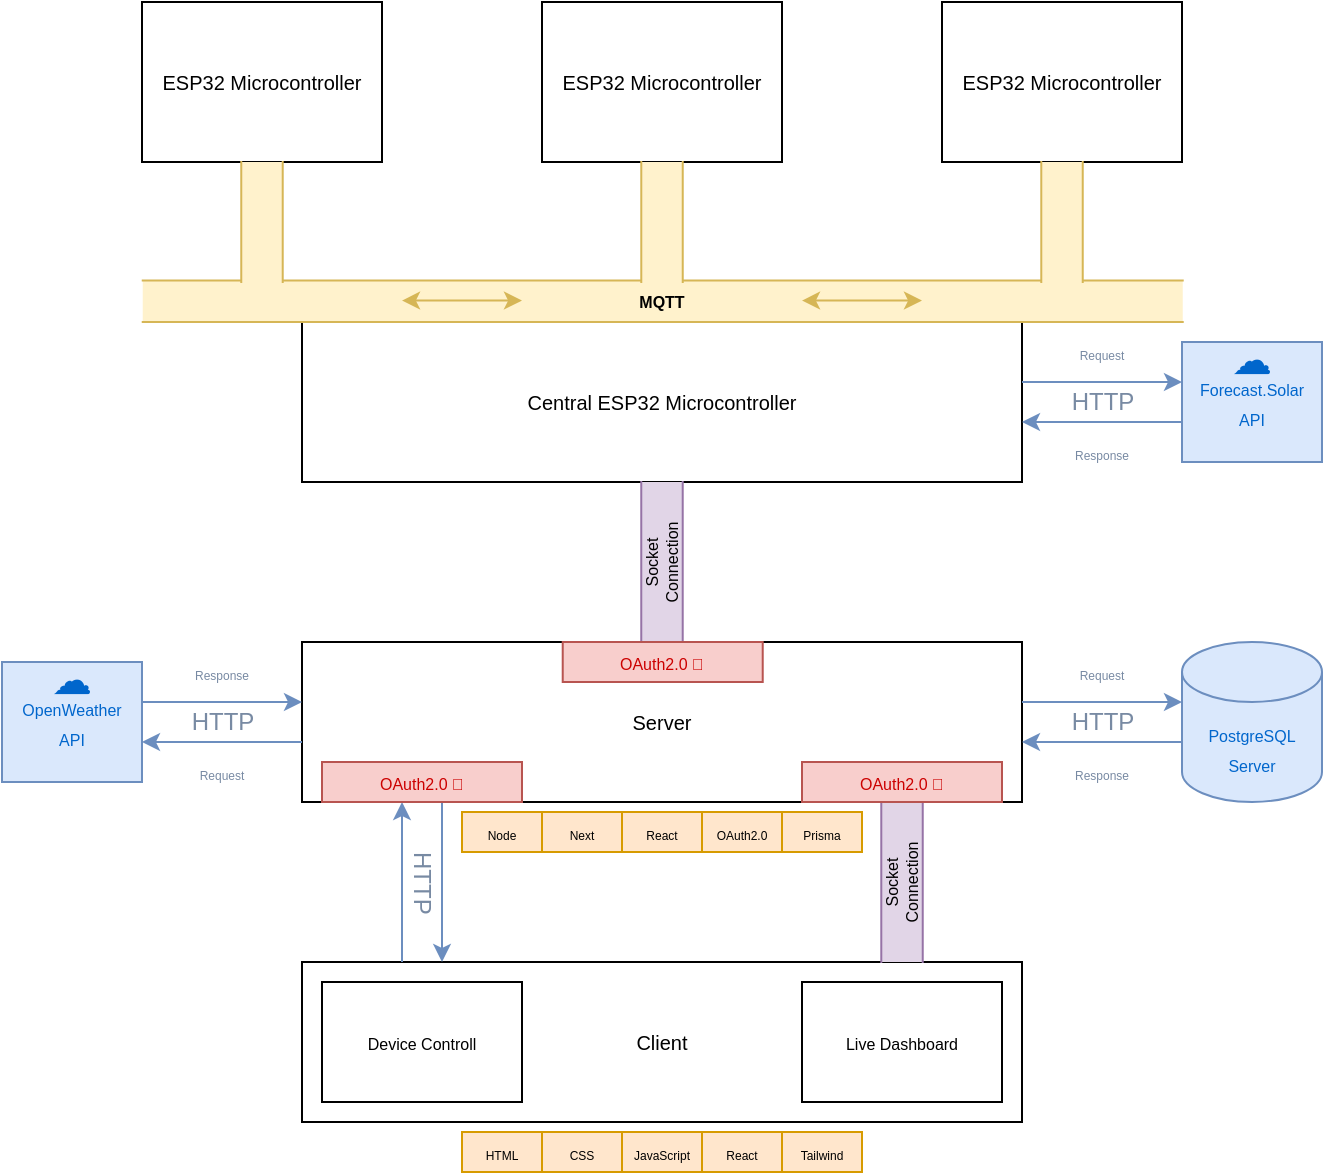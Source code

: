 <mxfile version="24.7.8">
  <diagram name="Page-1" id="uQt67GJ59BV23hKNzVb0">
    <mxGraphModel dx="1434" dy="844" grid="1" gridSize="10" guides="1" tooltips="1" connect="1" arrows="1" fold="1" page="1" pageScale="1" pageWidth="827" pageHeight="1169" math="0" shadow="0">
      <root>
        <mxCell id="0" />
        <mxCell id="1" parent="0" />
        <mxCell id="NFbBsezUW6PbPO8VlP40-65" value="" style="rounded=0;whiteSpace=wrap;html=1;" parent="1" vertex="1">
          <mxGeometry x="200" y="320" width="360" height="80" as="geometry" />
        </mxCell>
        <mxCell id="NFbBsezUW6PbPO8VlP40-66" value="" style="rounded=0;whiteSpace=wrap;html=1;" parent="1" vertex="1">
          <mxGeometry x="200" y="480" width="360" height="80" as="geometry" />
        </mxCell>
        <mxCell id="NFbBsezUW6PbPO8VlP40-10" value="&lt;font style=&quot;font-size: 10px;&quot;&gt;ESP32 Microcontroller&lt;/font&gt;" style="rounded=0;whiteSpace=wrap;html=1;fontSize=10;" parent="1" vertex="1">
          <mxGeometry x="120" width="120" height="80" as="geometry" />
        </mxCell>
        <mxCell id="NFbBsezUW6PbPO8VlP40-23" value="&lt;font style=&quot;font-size: 10px;&quot;&gt;ESP32 Microcontroller&lt;/font&gt;" style="rounded=0;whiteSpace=wrap;html=1;fontSize=10;" parent="1" vertex="1">
          <mxGeometry x="320" width="120" height="80" as="geometry" />
        </mxCell>
        <mxCell id="NFbBsezUW6PbPO8VlP40-31" value="&lt;font style=&quot;font-size: 10px;&quot;&gt;ESP32 Microcontroller&lt;/font&gt;" style="rounded=0;whiteSpace=wrap;html=1;fontSize=10;" parent="1" vertex="1">
          <mxGeometry x="520" width="120" height="80" as="geometry" />
        </mxCell>
        <mxCell id="NFbBsezUW6PbPO8VlP40-8" value="&lt;font style=&quot;font-size: 10px;&quot;&gt;Central ESP32 Microcontroller&lt;/font&gt;" style="rounded=0;whiteSpace=wrap;html=1;" parent="1" vertex="1">
          <mxGeometry x="200" y="160" width="360" height="80" as="geometry" />
        </mxCell>
        <mxCell id="NFbBsezUW6PbPO8VlP40-1" value="&lt;font style=&quot;font-size: 8px;&quot;&gt;PostgreSQL&lt;/font&gt;&lt;div&gt;&lt;font style=&quot;font-size: 8px;&quot;&gt;Server&lt;/font&gt;&lt;/div&gt;" style="shape=cylinder3;whiteSpace=wrap;html=1;boundedLbl=1;backgroundOutline=1;size=15;fillColor=#dae8fc;strokeColor=#6c8ebf;fontColor=#0066CC;" parent="1" vertex="1">
          <mxGeometry x="640" y="320" width="70" height="80" as="geometry" />
        </mxCell>
        <mxCell id="NFbBsezUW6PbPO8VlP40-44" value="" style="shape=partialRectangle;whiteSpace=wrap;html=1;top=0;bottom=0;fillColor=#fff2cc;rotation=90;strokeColor=#d6b656;" parent="1" vertex="1">
          <mxGeometry x="370" y="-110.36" width="20.73" height="520" as="geometry" />
        </mxCell>
        <mxCell id="NFbBsezUW6PbPO8VlP40-51" value="" style="shape=partialRectangle;whiteSpace=wrap;html=1;top=0;bottom=0;fillColor=#fff2cc;rotation=-180;strokeColor=#d6b656;" parent="1" vertex="1">
          <mxGeometry x="169.63" y="80" width="20.73" height="60" as="geometry" />
        </mxCell>
        <mxCell id="NFbBsezUW6PbPO8VlP40-52" value="" style="shape=partialRectangle;whiteSpace=wrap;html=1;top=0;bottom=0;fillColor=#fff2cc;rotation=-180;strokeColor=#d6b656;" parent="1" vertex="1">
          <mxGeometry x="369.64" y="80" width="20.73" height="60" as="geometry" />
        </mxCell>
        <mxCell id="NFbBsezUW6PbPO8VlP40-53" value="" style="shape=partialRectangle;whiteSpace=wrap;html=1;top=0;bottom=0;fillColor=#fff2cc;rotation=-180;strokeColor=#d6b656;" parent="1" vertex="1">
          <mxGeometry x="569.64" y="80" width="20.73" height="60" as="geometry" />
        </mxCell>
        <mxCell id="NFbBsezUW6PbPO8VlP40-54" value="&lt;font style=&quot;font-size: 8px;&quot;&gt;MQTT&lt;/font&gt;" style="text;html=1;align=center;verticalAlign=middle;whiteSpace=wrap;rounded=0;fontStyle=1;fontSize=8;" parent="1" vertex="1">
          <mxGeometry x="350" y="134.64" width="60" height="30" as="geometry" />
        </mxCell>
        <mxCell id="NFbBsezUW6PbPO8VlP40-55" value="" style="endArrow=classic;startArrow=classic;html=1;rounded=0;fillColor=#fff2cc;strokeColor=#d6b656;" parent="1" edge="1">
          <mxGeometry width="50" height="50" relative="1" as="geometry">
            <mxPoint x="250" y="149.3" as="sourcePoint" />
            <mxPoint x="310" y="149.3" as="targetPoint" />
          </mxGeometry>
        </mxCell>
        <mxCell id="NFbBsezUW6PbPO8VlP40-56" value="" style="endArrow=classic;startArrow=classic;html=1;rounded=0;fillColor=#fff2cc;strokeColor=#d6b656;" parent="1" edge="1">
          <mxGeometry width="50" height="50" relative="1" as="geometry">
            <mxPoint x="450" y="149.3" as="sourcePoint" />
            <mxPoint x="510" y="149.3" as="targetPoint" />
          </mxGeometry>
        </mxCell>
        <mxCell id="NFbBsezUW6PbPO8VlP40-67" value="" style="shape=partialRectangle;whiteSpace=wrap;html=1;top=0;bottom=0;fillColor=#e1d5e7;rotation=-180;strokeColor=#9673a6;" parent="1" vertex="1">
          <mxGeometry x="369.63" y="240" width="20.73" height="80" as="geometry" />
        </mxCell>
        <mxCell id="NFbBsezUW6PbPO8VlP40-68" value="" style="shape=partialRectangle;whiteSpace=wrap;html=1;top=0;bottom=0;fillColor=#e1d5e7;rotation=-180;strokeColor=#9673a6;" parent="1" vertex="1">
          <mxGeometry x="489.64" y="400" width="20.73" height="80" as="geometry" />
        </mxCell>
        <mxCell id="NFbBsezUW6PbPO8VlP40-69" value="&lt;font style=&quot;font-size: 8px;&quot;&gt;Live Dashboard&lt;/font&gt;" style="rounded=0;whiteSpace=wrap;html=1;" parent="1" vertex="1">
          <mxGeometry x="450" y="490" width="100" height="60" as="geometry" />
        </mxCell>
        <mxCell id="NFbBsezUW6PbPO8VlP40-70" value="Socket Connection" style="text;html=1;align=center;verticalAlign=middle;whiteSpace=wrap;rounded=0;rotation=-90;fontSize=8;" parent="1" vertex="1">
          <mxGeometry x="350" y="265" width="60" height="30" as="geometry" />
        </mxCell>
        <mxCell id="NFbBsezUW6PbPO8VlP40-71" value="Socket Connection" style="text;html=1;align=center;verticalAlign=middle;whiteSpace=wrap;rounded=0;rotation=-90;fontSize=8;" parent="1" vertex="1">
          <mxGeometry x="470" y="425" width="60" height="30" as="geometry" />
        </mxCell>
        <mxCell id="NFbBsezUW6PbPO8VlP40-72" value="&lt;font style=&quot;font-size: 8px;&quot;&gt;Device Controll&lt;/font&gt;" style="rounded=0;whiteSpace=wrap;html=1;" parent="1" vertex="1">
          <mxGeometry x="210" y="490" width="100" height="60" as="geometry" />
        </mxCell>
        <mxCell id="NFbBsezUW6PbPO8VlP40-80" value="" style="group" parent="1" vertex="1" connectable="0">
          <mxGeometry x="560" y="350" width="80" height="20" as="geometry" />
        </mxCell>
        <mxCell id="NFbBsezUW6PbPO8VlP40-58" value="" style="endArrow=classic;html=1;rounded=0;fillColor=#dae8fc;strokeColor=#6c8ebf;" parent="NFbBsezUW6PbPO8VlP40-80" edge="1">
          <mxGeometry width="50" height="50" relative="1" as="geometry">
            <mxPoint as="sourcePoint" />
            <mxPoint x="80" as="targetPoint" />
          </mxGeometry>
        </mxCell>
        <mxCell id="NFbBsezUW6PbPO8VlP40-59" value="" style="endArrow=classic;html=1;rounded=0;fillColor=#dae8fc;strokeColor=#6c8ebf;" parent="NFbBsezUW6PbPO8VlP40-80" edge="1">
          <mxGeometry width="50" height="50" relative="1" as="geometry">
            <mxPoint x="80" y="20" as="sourcePoint" />
            <mxPoint y="20" as="targetPoint" />
          </mxGeometry>
        </mxCell>
        <mxCell id="NFbBsezUW6PbPO8VlP40-60" value="HTTP" style="text;html=1;align=center;verticalAlign=middle;whiteSpace=wrap;rounded=0;fontColor=#788AA3;" parent="NFbBsezUW6PbPO8VlP40-80" vertex="1">
          <mxGeometry x="26.667" y="2.5" width="26.667" height="15" as="geometry" />
        </mxCell>
        <mxCell id="NFbBsezUW6PbPO8VlP40-81" value="" style="group;rotation=90;" parent="1" vertex="1" connectable="0">
          <mxGeometry x="220" y="430" width="80" height="20" as="geometry" />
        </mxCell>
        <mxCell id="NFbBsezUW6PbPO8VlP40-82" value="" style="endArrow=classic;html=1;rounded=0;fillColor=#dae8fc;strokeColor=#6c8ebf;" parent="NFbBsezUW6PbPO8VlP40-81" edge="1">
          <mxGeometry width="50" height="50" relative="1" as="geometry">
            <mxPoint x="50" y="-30" as="sourcePoint" />
            <mxPoint x="50" y="50" as="targetPoint" />
          </mxGeometry>
        </mxCell>
        <mxCell id="NFbBsezUW6PbPO8VlP40-83" value="" style="endArrow=classic;html=1;rounded=0;fillColor=#dae8fc;strokeColor=#6c8ebf;" parent="NFbBsezUW6PbPO8VlP40-81" edge="1">
          <mxGeometry width="50" height="50" relative="1" as="geometry">
            <mxPoint x="30" y="50" as="sourcePoint" />
            <mxPoint x="30" y="-30" as="targetPoint" />
          </mxGeometry>
        </mxCell>
        <mxCell id="NFbBsezUW6PbPO8VlP40-84" value="HTTP" style="text;html=1;align=center;verticalAlign=middle;whiteSpace=wrap;rounded=0;fontColor=#788AA3;rotation=90;" parent="NFbBsezUW6PbPO8VlP40-81" vertex="1">
          <mxGeometry x="27" y="3" width="26.667" height="15" as="geometry" />
        </mxCell>
        <mxCell id="NFbBsezUW6PbPO8VlP40-86" value="&lt;font style=&quot;font-size: 10px;&quot;&gt;Client&lt;/font&gt;" style="text;html=1;align=center;verticalAlign=middle;whiteSpace=wrap;rounded=0;" parent="1" vertex="1">
          <mxGeometry x="345" y="505" width="70" height="30" as="geometry" />
        </mxCell>
        <mxCell id="NFbBsezUW6PbPO8VlP40-87" value="&lt;font style=&quot;font-size: 10px;&quot;&gt;Server&lt;/font&gt;" style="text;html=1;align=center;verticalAlign=middle;whiteSpace=wrap;rounded=0;" parent="1" vertex="1">
          <mxGeometry x="345" y="345" width="70" height="30" as="geometry" />
        </mxCell>
        <mxCell id="NFbBsezUW6PbPO8VlP40-88" value="" style="group" parent="1" vertex="1" connectable="0">
          <mxGeometry x="560" y="190" width="80" height="20" as="geometry" />
        </mxCell>
        <mxCell id="NFbBsezUW6PbPO8VlP40-89" value="" style="endArrow=classic;html=1;rounded=0;fillColor=#dae8fc;strokeColor=#6c8ebf;" parent="NFbBsezUW6PbPO8VlP40-88" edge="1">
          <mxGeometry width="50" height="50" relative="1" as="geometry">
            <mxPoint as="sourcePoint" />
            <mxPoint x="80" as="targetPoint" />
          </mxGeometry>
        </mxCell>
        <mxCell id="NFbBsezUW6PbPO8VlP40-90" value="" style="endArrow=classic;html=1;rounded=0;fillColor=#dae8fc;strokeColor=#6c8ebf;" parent="NFbBsezUW6PbPO8VlP40-88" edge="1">
          <mxGeometry width="50" height="50" relative="1" as="geometry">
            <mxPoint x="80" y="20" as="sourcePoint" />
            <mxPoint y="20" as="targetPoint" />
          </mxGeometry>
        </mxCell>
        <mxCell id="NFbBsezUW6PbPO8VlP40-91" value="HTTP" style="text;html=1;align=center;verticalAlign=middle;whiteSpace=wrap;rounded=0;fontColor=#788AA3;" parent="NFbBsezUW6PbPO8VlP40-88" vertex="1">
          <mxGeometry x="26.667" y="2.5" width="26.667" height="15" as="geometry" />
        </mxCell>
        <mxCell id="NFbBsezUW6PbPO8VlP40-93" value="&lt;font style=&quot;font-size: 6px;&quot;&gt;HTML&lt;/font&gt;" style="rounded=0;whiteSpace=wrap;html=1;fillColor=#ffe6cc;strokeColor=#d79b00;" parent="1" vertex="1">
          <mxGeometry x="280" y="565" width="40" height="20" as="geometry" />
        </mxCell>
        <mxCell id="NFbBsezUW6PbPO8VlP40-94" value="&lt;font style=&quot;font-size: 6px;&quot;&gt;CSS&lt;/font&gt;" style="rounded=0;whiteSpace=wrap;html=1;fillColor=#ffe6cc;strokeColor=#d79b00;" parent="1" vertex="1">
          <mxGeometry x="320" y="565" width="40" height="20" as="geometry" />
        </mxCell>
        <mxCell id="NFbBsezUW6PbPO8VlP40-95" value="&lt;font style=&quot;font-size: 6px;&quot;&gt;JavaScript&lt;/font&gt;" style="rounded=0;whiteSpace=wrap;html=1;fillColor=#ffe6cc;strokeColor=#d79b00;" parent="1" vertex="1">
          <mxGeometry x="360" y="565" width="40" height="20" as="geometry" />
        </mxCell>
        <mxCell id="NFbBsezUW6PbPO8VlP40-96" value="&lt;font style=&quot;font-size: 6px;&quot;&gt;React&lt;/font&gt;" style="rounded=0;whiteSpace=wrap;html=1;fillColor=#ffe6cc;strokeColor=#d79b00;" parent="1" vertex="1">
          <mxGeometry x="400" y="565" width="40" height="20" as="geometry" />
        </mxCell>
        <mxCell id="NFbBsezUW6PbPO8VlP40-98" value="&lt;font style=&quot;font-size: 6px;&quot;&gt;Tailwind&lt;/font&gt;" style="rounded=0;whiteSpace=wrap;html=1;fillColor=#ffe6cc;strokeColor=#d79b00;" parent="1" vertex="1">
          <mxGeometry x="440" y="565" width="40" height="20" as="geometry" />
        </mxCell>
        <mxCell id="NFbBsezUW6PbPO8VlP40-100" value="&lt;font style=&quot;font-size: 6px;&quot;&gt;Node&lt;/font&gt;" style="rounded=0;whiteSpace=wrap;html=1;fillColor=#ffe6cc;strokeColor=#d79b00;" parent="1" vertex="1">
          <mxGeometry x="280" y="405" width="40" height="20" as="geometry" />
        </mxCell>
        <mxCell id="NFbBsezUW6PbPO8VlP40-101" value="&lt;span style=&quot;font-size: 6px;&quot;&gt;Next&lt;/span&gt;" style="rounded=0;whiteSpace=wrap;html=1;fillColor=#ffe6cc;strokeColor=#d79b00;" parent="1" vertex="1">
          <mxGeometry x="320" y="405" width="40" height="20" as="geometry" />
        </mxCell>
        <mxCell id="NFbBsezUW6PbPO8VlP40-102" value="&lt;font style=&quot;font-size: 6px;&quot;&gt;React&lt;/font&gt;" style="rounded=0;whiteSpace=wrap;html=1;fillColor=#ffe6cc;strokeColor=#d79b00;" parent="1" vertex="1">
          <mxGeometry x="360" y="405" width="40" height="20" as="geometry" />
        </mxCell>
        <mxCell id="NFbBsezUW6PbPO8VlP40-103" value="&lt;font style=&quot;font-size: 6px;&quot;&gt;OAuth2.0&lt;/font&gt;" style="rounded=0;whiteSpace=wrap;html=1;fillColor=#ffe6cc;strokeColor=#d79b00;" parent="1" vertex="1">
          <mxGeometry x="400" y="405" width="40" height="20" as="geometry" />
        </mxCell>
        <mxCell id="NFbBsezUW6PbPO8VlP40-104" value="&lt;font style=&quot;font-size: 6px;&quot;&gt;Prisma&lt;/font&gt;" style="rounded=0;whiteSpace=wrap;html=1;fillColor=#ffe6cc;strokeColor=#d79b00;" parent="1" vertex="1">
          <mxGeometry x="440" y="405" width="40" height="20" as="geometry" />
        </mxCell>
        <mxCell id="CY-T_EhV93JlxSrmTKz1-3" value="&lt;font style=&quot;font-size: 8px;&quot;&gt;Forecast.Solar&lt;/font&gt;&lt;div&gt;&lt;font style=&quot;font-size: 8px;&quot;&gt;API&lt;/font&gt;&lt;/div&gt;" style="rounded=0;whiteSpace=wrap;html=1;fillColor=#dae8fc;strokeColor=#6c8ebf;fontColor=#0066CC;" vertex="1" parent="1">
          <mxGeometry x="640" y="170" width="70" height="60" as="geometry" />
        </mxCell>
        <mxCell id="CY-T_EhV93JlxSrmTKz1-4" value="&lt;span style=&quot;font-size: 8px;&quot;&gt;OpenWeather&lt;/span&gt;&lt;div&gt;&lt;span style=&quot;font-size: 8px;&quot;&gt;API&lt;/span&gt;&lt;/div&gt;" style="rounded=0;whiteSpace=wrap;html=1;fillColor=#dae8fc;strokeColor=#6c8ebf;fontColor=#0066CC;" vertex="1" parent="1">
          <mxGeometry x="50" y="330" width="70" height="60" as="geometry" />
        </mxCell>
        <mxCell id="CY-T_EhV93JlxSrmTKz1-11" value="" style="group" vertex="1" connectable="0" parent="1">
          <mxGeometry x="120" y="350" width="80" height="20" as="geometry" />
        </mxCell>
        <mxCell id="CY-T_EhV93JlxSrmTKz1-12" value="" style="endArrow=classic;html=1;rounded=0;fillColor=#dae8fc;strokeColor=#6c8ebf;" edge="1" parent="CY-T_EhV93JlxSrmTKz1-11">
          <mxGeometry width="50" height="50" relative="1" as="geometry">
            <mxPoint as="sourcePoint" />
            <mxPoint x="80" as="targetPoint" />
          </mxGeometry>
        </mxCell>
        <mxCell id="CY-T_EhV93JlxSrmTKz1-13" value="" style="endArrow=classic;html=1;rounded=0;fillColor=#dae8fc;strokeColor=#6c8ebf;" edge="1" parent="CY-T_EhV93JlxSrmTKz1-11">
          <mxGeometry width="50" height="50" relative="1" as="geometry">
            <mxPoint x="80" y="20" as="sourcePoint" />
            <mxPoint y="20" as="targetPoint" />
          </mxGeometry>
        </mxCell>
        <mxCell id="CY-T_EhV93JlxSrmTKz1-14" value="HTTP" style="text;html=1;align=center;verticalAlign=middle;whiteSpace=wrap;rounded=0;fontColor=#788AA3;" vertex="1" parent="CY-T_EhV93JlxSrmTKz1-11">
          <mxGeometry x="26.667" y="2.5" width="26.667" height="15" as="geometry" />
        </mxCell>
        <mxCell id="CY-T_EhV93JlxSrmTKz1-15" value="&lt;font style=&quot;font-size: 6px;&quot;&gt;Request&lt;/font&gt;" style="text;html=1;align=center;verticalAlign=middle;whiteSpace=wrap;rounded=0;fontColor=#788AA3;" vertex="1" parent="1">
          <mxGeometry x="130" y="370" width="60" height="30" as="geometry" />
        </mxCell>
        <mxCell id="CY-T_EhV93JlxSrmTKz1-16" value="&lt;font style=&quot;font-size: 6px;&quot;&gt;Response&lt;/font&gt;" style="text;html=1;align=center;verticalAlign=middle;whiteSpace=wrap;rounded=0;fontColor=#788AA3;" vertex="1" parent="1">
          <mxGeometry x="130" y="320" width="60" height="30" as="geometry" />
        </mxCell>
        <mxCell id="CY-T_EhV93JlxSrmTKz1-17" value="&lt;font style=&quot;font-size: 6px;&quot;&gt;Request&lt;/font&gt;" style="text;html=1;align=center;verticalAlign=middle;whiteSpace=wrap;rounded=0;fontColor=#788AA3;" vertex="1" parent="1">
          <mxGeometry x="569.64" y="320" width="60" height="30" as="geometry" />
        </mxCell>
        <mxCell id="CY-T_EhV93JlxSrmTKz1-18" value="&lt;font style=&quot;font-size: 6px;&quot;&gt;Request&lt;/font&gt;" style="text;html=1;align=center;verticalAlign=middle;whiteSpace=wrap;rounded=0;fontColor=#788AA3;" vertex="1" parent="1">
          <mxGeometry x="569.64" y="160" width="60" height="30" as="geometry" />
        </mxCell>
        <mxCell id="CY-T_EhV93JlxSrmTKz1-19" value="&lt;font style=&quot;font-size: 6px;&quot;&gt;Response&lt;/font&gt;" style="text;html=1;align=center;verticalAlign=middle;whiteSpace=wrap;rounded=0;fontColor=#788AA3;" vertex="1" parent="1">
          <mxGeometry x="570" y="210" width="60" height="30" as="geometry" />
        </mxCell>
        <mxCell id="CY-T_EhV93JlxSrmTKz1-20" value="&lt;font style=&quot;font-size: 6px;&quot;&gt;Response&lt;/font&gt;" style="text;html=1;align=center;verticalAlign=middle;whiteSpace=wrap;rounded=0;fontColor=#788AA3;" vertex="1" parent="1">
          <mxGeometry x="570" y="370" width="60" height="30" as="geometry" />
        </mxCell>
        <mxCell id="CY-T_EhV93JlxSrmTKz1-21" value="&lt;span style=&quot;font-size: 8px;&quot;&gt;OAuth2.0&lt;/span&gt;&lt;font style=&quot;font-size: 8px;&quot;&gt;&amp;nbsp;&lt;span style=&quot;line-height: 8.56px; font-family: &amp;quot;Segoe UI Emoji&amp;quot;, sans-serif;&quot;&gt;🔑&lt;/span&gt;&lt;/font&gt;" style="rounded=0;whiteSpace=wrap;html=1;fillColor=#f8cecc;strokeColor=#b85450;fontColor=#CC0000;" vertex="1" parent="1">
          <mxGeometry x="210" y="380" width="100" height="20" as="geometry" />
        </mxCell>
        <mxCell id="CY-T_EhV93JlxSrmTKz1-22" value="&lt;span style=&quot;font-size: 8px;&quot;&gt;OAuth2.0&lt;/span&gt;&lt;font style=&quot;font-size: 8px;&quot;&gt;&amp;nbsp;&lt;span style=&quot;line-height: 8.56px; font-family: &amp;quot;Segoe UI Emoji&amp;quot;, sans-serif;&quot;&gt;🔑&lt;/span&gt;&lt;/font&gt;" style="rounded=0;whiteSpace=wrap;html=1;fillColor=#f8cecc;strokeColor=#b85450;fontColor=#CC0000;" vertex="1" parent="1">
          <mxGeometry x="450" y="380" width="100" height="20" as="geometry" />
        </mxCell>
        <mxCell id="CY-T_EhV93JlxSrmTKz1-23" value="&lt;font style=&quot;font-size: 8px;&quot;&gt;OAuth2.0&lt;font style=&quot;font-size: 8px;&quot;&gt;&amp;nbsp;&lt;span style=&quot;line-height: 8.56px; font-family: &amp;quot;Segoe UI Emoji&amp;quot;, sans-serif;&quot;&gt;🔑&lt;/span&gt;&lt;/font&gt;&lt;/font&gt;" style="rounded=0;whiteSpace=wrap;html=1;fillColor=#f8cecc;strokeColor=#b85450;fontColor=#CC0000;" vertex="1" parent="1">
          <mxGeometry x="330.36" y="320" width="100" height="20" as="geometry" />
        </mxCell>
        <mxCell id="CY-T_EhV93JlxSrmTKz1-24" value="&lt;p style=&quot;font-size: 20px;&quot; class=&quot;MsoNormal&quot;&gt;&lt;span style=&quot;font-family: &amp;quot;Segoe UI Symbol&amp;quot;, sans-serif; font-size: 20px;&quot;&gt;☁&lt;/span&gt;&lt;/p&gt;" style="text;whiteSpace=wrap;html=1;align=center;fontSize=20;fontColor=#0066CC;" vertex="1" parent="1">
          <mxGeometry x="75" y="300" width="20" height="40" as="geometry" />
        </mxCell>
        <mxCell id="CY-T_EhV93JlxSrmTKz1-25" value="&lt;p style=&quot;font-size: 20px;&quot; class=&quot;MsoNormal&quot;&gt;&lt;span style=&quot;font-family: &amp;quot;Segoe UI Symbol&amp;quot;, sans-serif; font-size: 20px;&quot;&gt;☁&lt;/span&gt;&lt;/p&gt;" style="text;whiteSpace=wrap;html=1;align=center;fontSize=20;fontColor=#0066CC;" vertex="1" parent="1">
          <mxGeometry x="665" y="140" width="20" height="40" as="geometry" />
        </mxCell>
      </root>
    </mxGraphModel>
  </diagram>
</mxfile>
